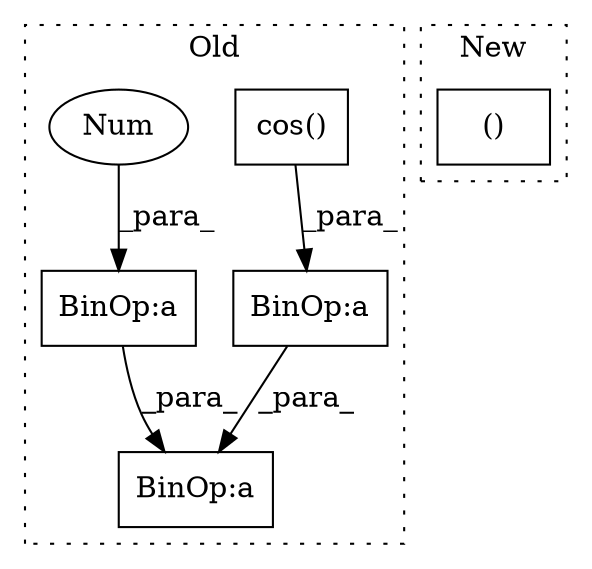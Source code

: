 digraph G {
subgraph cluster0 {
1 [label="cos()" a="75" s="5986" l="16" shape="box"];
3 [label="BinOp:a" a="82" s="6021" l="3" shape="box"];
4 [label="BinOp:a" a="82" s="5983" l="3" shape="box"];
5 [label="BinOp:a" a="82" s="4904" l="4" shape="box"];
6 [label="Num" a="76" s="4908" l="1" shape="ellipse"];
label = "Old";
style="dotted";
}
subgraph cluster1 {
2 [label="()" a="54" s="7045" l="8" shape="box"];
label = "New";
style="dotted";
}
1 -> 4 [label="_para_"];
4 -> 3 [label="_para_"];
5 -> 3 [label="_para_"];
6 -> 5 [label="_para_"];
}